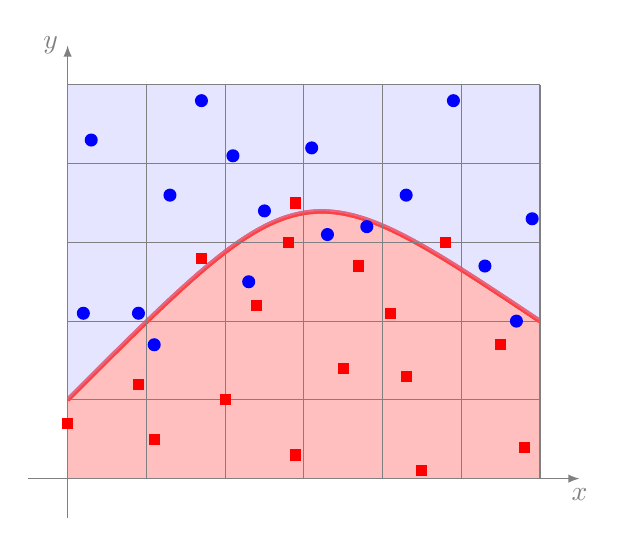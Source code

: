 \begin{tikzpicture}
\tikzstyle{rouge} = [fill,rectangle,red,scale=0.6];
\tikzstyle{bleu} = [fill,circle,blue,scale=0.5] ;


\begin{scope}[even odd rule]
\clip (0,0) rectangle (6,5);
\def\courbe{(0,1) .. controls (3,4) .. (6,2)}
\draw[red, ultra thick] \courbe;

% \def\courbe{(0,1) .. controls (1,1.7) and (1.5,1) .. (1.5,3) 
% .. controls (4,2.7) and (.5,1) .. (3,3.8)
% .. controls (3,2.5) and (3.5,3) .. (4.5,3)
% .. controls (5,4) and (5.5,1) .. (6,2)
% }

\draw[red, ultra thick] \courbe;
\fill[red!50,opacity=0.5] (0,0) -- \courbe -- (6,0)-- cycle;
\fill[blue!20,opacity=0.5] (0,5) -- \courbe -- (6,5) -- cycle;
\end{scope}

\draw[->,>=latex, gray] (-0.5,0)--(6.5,0) node[below] {$x$};
\draw[->,>=latex, gray] (0,-0.5)--(0,5.5) node[left] {$y$};
\draw[gray] (0,0) grid (6,5);


\foreach \x/\y in {1.1/1.7, 2.3/2.5, 3.3/3.1, 3.8/3.2, 0.2/2.1, 0.3/4.3, 0.9/2.1, 1.3/3.6, 1.7/4.8, 2.1/4.1, 2.5/3.4, 3.1/4.2, 4.3/3.6, 4.9/4.8,5.3/2.7, 5.7/2,5.9/3.3}{
   \node[bleu] at (\x,\y) {};
}

\foreach \x/\y in {0/0.7, 0.9/1.2, 1.1/0.5, 1.7/2.8, 2/1, 2.4/2.2, 2.8/3, 2.9/0.3,
3.5/1.4,3.7/2.7, 4.1/2.1, 4.3/1.3, 4.8/3, 5.5/1.7, 5.8/0.4, 2.9/3.5, 4.5/0.1 }{
   \node[rouge] at (\x,\y) {};
}
\end{tikzpicture}